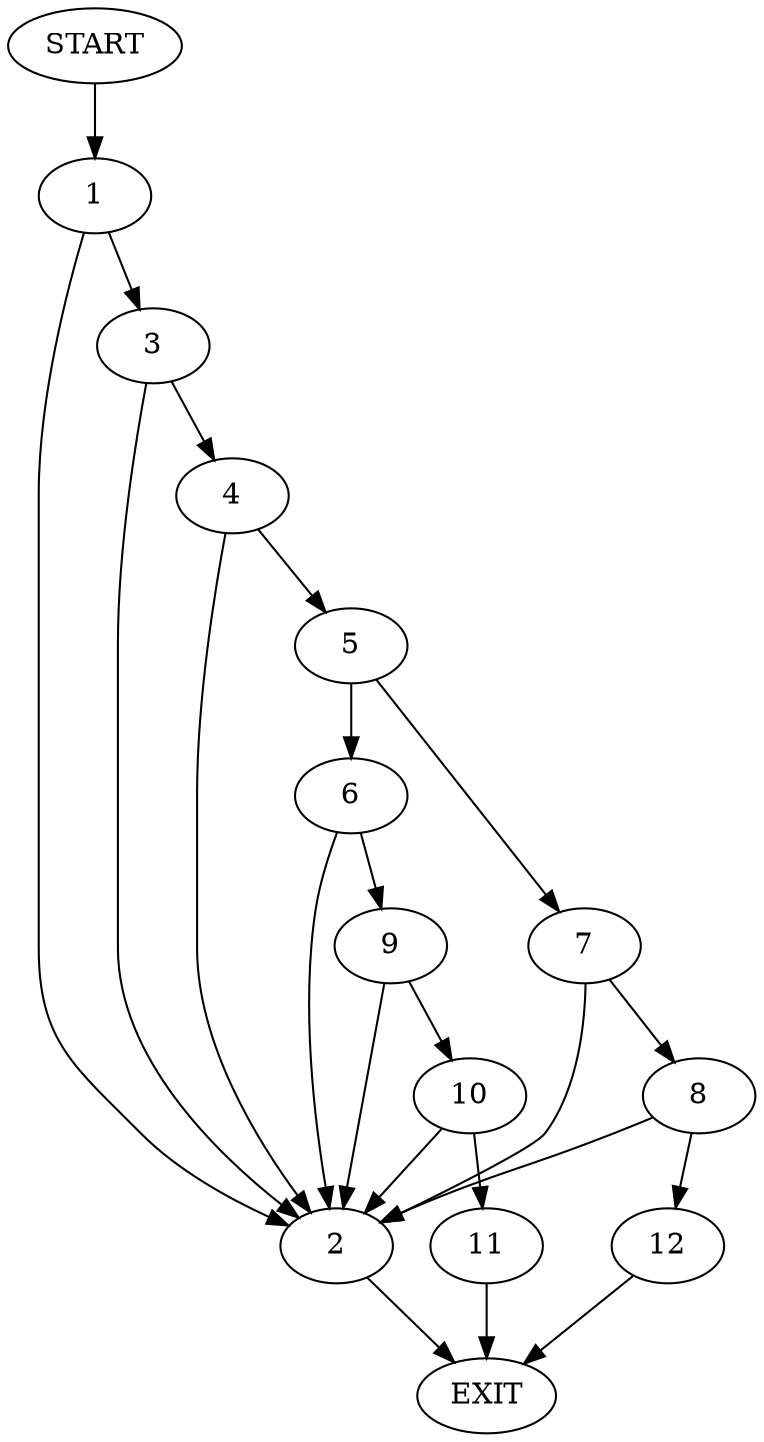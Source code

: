 digraph {
0 [label="START"]
13 [label="EXIT"]
0 -> 1
1 -> 2
1 -> 3
3 -> 4
3 -> 2
2 -> 13
4 -> 5
4 -> 2
5 -> 6
5 -> 7
7 -> 2
7 -> 8
6 -> 9
6 -> 2
9 -> 10
9 -> 2
10 -> 2
10 -> 11
11 -> 13
8 -> 2
8 -> 12
12 -> 13
}
